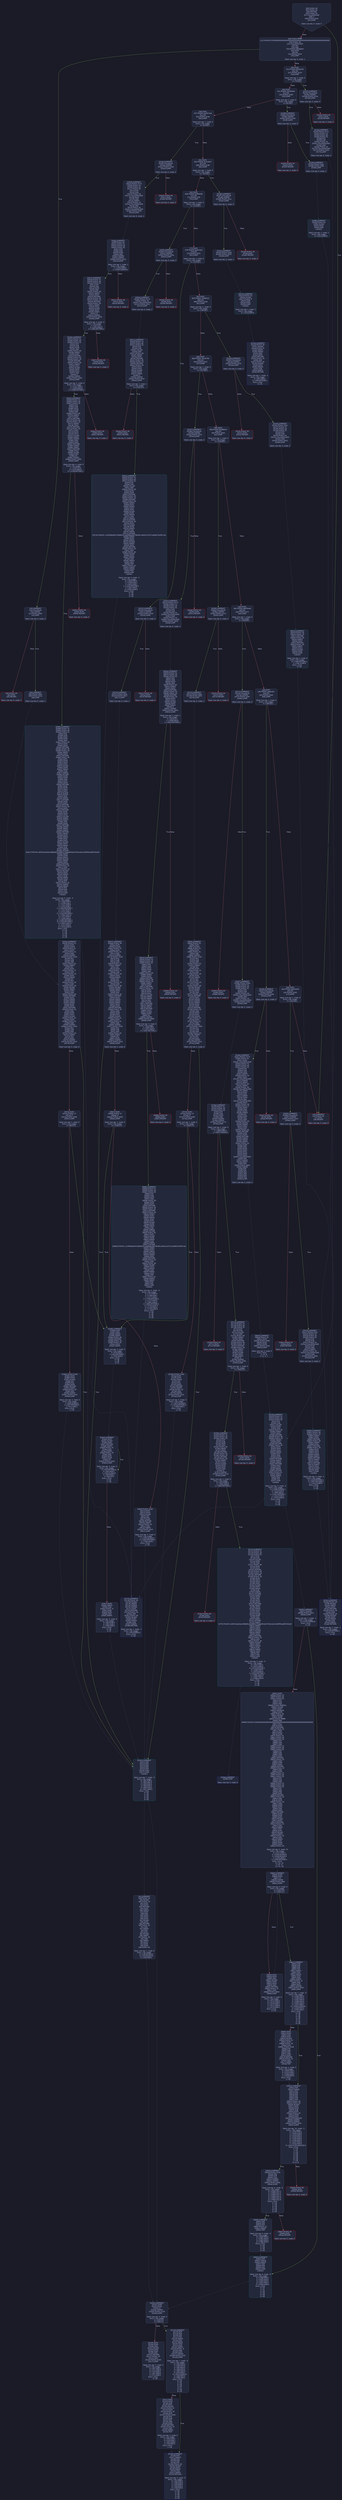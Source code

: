 digraph G {
    node [shape=box, style="filled, rounded", color="#565f89", fontcolor="#c0caf5", fontname="Helvetica", fillcolor="#24283b"];
    edge [color="#414868", fontcolor="#c0caf5", fontname="Helvetica"];
    bgcolor="#1a1b26";
    0 [ label = "[00] PUSH1 60
[02] PUSH1 40
[04] MSTORE
[05] PUSH1 04
[07] CALLDATASIZE
[08] LT
[09] PUSH2 00c4
[0c] JUMPI

Stack size req: 0, sizeΔ: 0
" shape = invhouse]
    1 [ label = "[0d] PUSH4 ffffffff
[12] PUSH29 0100000000000000000000000000000000000000000000000000000000
[30] PUSH1 00
[32] CALLDATALOAD
[33] DIV
[34] AND
[35] PUSH4 06fdde03
[3a] DUP2
[3b] EQ
[3c] PUSH2 00c9
[3f] JUMPI

Stack size req: 0, sizeΔ: 1
"]
    2 [ label = "[40] DUP1
[41] PUSH4 095ea7b3
[46] EQ
[47] PUSH2 0153
[4a] JUMPI

Stack size req: 1, sizeΔ: 0
Entry->Op usage:
	0->70:EQ:1
"]
    3 [ label = "[4b] DUP1
[4c] PUSH4 18160ddd
[51] EQ
[52] PUSH2 0189
[55] JUMPI

Stack size req: 1, sizeΔ: 0
Entry->Op usage:
	0->81:EQ:1
"]
    4 [ label = "[56] DUP1
[57] PUSH4 23b872dd
[5c] EQ
[5d] PUSH2 01ae
[60] JUMPI

Stack size req: 1, sizeΔ: 0
Entry->Op usage:
	0->92:EQ:1
"]
    5 [ label = "[61] DUP1
[62] PUSH4 313ce567
[67] EQ
[68] PUSH2 01d6
[6b] JUMPI

Stack size req: 1, sizeΔ: 0
Entry->Op usage:
	0->103:EQ:1
"]
    6 [ label = "[6c] DUP1
[6d] PUSH4 42966c68
[72] EQ
[73] PUSH2 01ff
[76] JUMPI

Stack size req: 1, sizeΔ: 0
Entry->Op usage:
	0->114:EQ:1
"]
    7 [ label = "[77] DUP1
[78] PUSH4 5a3b7e42
[7d] EQ
[7e] PUSH2 0215
[81] JUMPI

Stack size req: 1, sizeΔ: 0
Entry->Op usage:
	0->125:EQ:1
"]
    8 [ label = "[82] DUP1
[83] PUSH4 70a08231
[88] EQ
[89] PUSH2 0228
[8c] JUMPI

Stack size req: 1, sizeΔ: 0
Entry->Op usage:
	0->136:EQ:1
"]
    9 [ label = "[8d] DUP1
[8e] PUSH4 79cc6790
[93] EQ
[94] PUSH2 0247
[97] JUMPI

Stack size req: 1, sizeΔ: 0
Entry->Op usage:
	0->147:EQ:1
"]
    10 [ label = "[98] DUP1
[99] PUSH4 95d89b41
[9e] EQ
[9f] PUSH2 0269
[a2] JUMPI

Stack size req: 1, sizeΔ: 0
Entry->Op usage:
	0->158:EQ:1
"]
    11 [ label = "[a3] DUP1
[a4] PUSH4 a9059cbb
[a9] EQ
[aa] PUSH2 027c
[ad] JUMPI

Stack size req: 1, sizeΔ: 0
Entry->Op usage:
	0->169:EQ:1
"]
    12 [ label = "[ae] DUP1
[af] PUSH4 cae9ca51
[b4] EQ
[b5] PUSH2 02a0
[b8] JUMPI

Stack size req: 1, sizeΔ: 0
Entry->Op usage:
	0->180:EQ:1
"]
    13 [ label = "[b9] DUP1
[ba] PUSH4 dd62ed3e
[bf] EQ
[c0] PUSH2 0305
[c3] JUMPI

Stack size req: 1, sizeΔ: 0
Entry->Op usage:
	0->191:EQ:1
"]
    14 [ label = "[c4] JUMPDEST
[c5] PUSH1 00
[c7] DUP1
[c8] REVERT

Stack size req: 0, sizeΔ: 0
" color = "red"]
    15 [ label = "[c9] JUMPDEST
[ca] CALLVALUE
[cb] ISZERO
[cc] PUSH2 00d4
[cf] JUMPI

Stack size req: 0, sizeΔ: 0
"]
    16 [ label = "[d0] PUSH1 00
[d2] DUP1
[d3] REVERT

Stack size req: 0, sizeΔ: 0
" color = "red"]
    17 [ label = "[d4] JUMPDEST
[d5] PUSH2 00dc
[d8] PUSH2 032a
[db] JUMP

Stack size req: 0, sizeΔ: 1
"]
    18 [ label = "[dc] JUMPDEST
[dd] PUSH1 40
[df] MLOAD
[e0] PUSH1 20
[e2] DUP1
[e3] DUP3
[e4] MSTORE
[e5] DUP2
[e6] SWAP1
[e7] DUP2
[e8] ADD
[e9] DUP4
[ea] DUP2
[eb] DUP2
[ec] MLOAD
[ed] DUP2
[ee] MSTORE
[ef] PUSH1 20
[f1] ADD
[f2] SWAP2
[f3] POP
[f4] DUP1
[f5] MLOAD
[f6] SWAP1
[f7] PUSH1 20
[f9] ADD
[fa] SWAP1
[fb] DUP1
[fc] DUP4
[fd] DUP4
[fe] PUSH1 00

Stack size req: 1, sizeΔ: 9
Entry->Op usage:
	0->236:MLOAD:0
	0->245:MLOAD:0
	0->249:ADD:1
"]
    19 [ label = "[0100] JUMPDEST
[0101] DUP4
[0102] DUP2
[0103] LT
[0104] ISZERO
[0105] PUSH2 0118
[0108] JUMPI

Stack size req: 4, sizeΔ: 0
Entry->Op usage:
	0->259:LT:0
	3->259:LT:1
"]
    20 [ label = "[0109] DUP1
[010a] DUP3
[010b] ADD
[010c] MLOAD
[010d] DUP4
[010e] DUP3
[010f] ADD
[0110] MSTORE
[0111] PUSH1 20
[0113] ADD
[0114] PUSH2 0100
[0117] JUMP

Stack size req: 3, sizeΔ: 0
Entry->Op usage:
	0->267:ADD:1
	0->271:ADD:0
	0->275:ADD:1
	1->267:ADD:0
	2->271:ADD:1
Entry->Exit:
	0->😵
"]
    21 [ label = "[0118] JUMPDEST
[0119] POP
[011a] POP
[011b] POP
[011c] POP
[011d] SWAP1
[011e] POP
[011f] SWAP1
[0120] DUP2
[0121] ADD
[0122] SWAP1
[0123] PUSH1 1f
[0125] AND
[0126] DUP1
[0127] ISZERO
[0128] PUSH2 0145
[012b] JUMPI

Stack size req: 7, sizeΔ: -5
Entry->Op usage:
	0->281:POP:0
	1->282:POP:0
	2->283:POP:0
	3->284:POP:0
	4->289:ADD:0
	4->293:AND:1
	4->295:ISZERO:0
	5->286:POP:0
	6->289:ADD:1
Entry->Exit:
	0->😵
	1->😵
	2->😵
	3->😵
	4->0
	5->😵
	6->😵
"]
    22 [ label = "[012c] DUP1
[012d] DUP3
[012e] SUB
[012f] DUP1
[0130] MLOAD
[0131] PUSH1 01
[0133] DUP4
[0134] PUSH1 20
[0136] SUB
[0137] PUSH2 0100
[013a] EXP
[013b] SUB
[013c] NOT
[013d] AND
[013e] DUP2
[013f] MSTORE
[0140] PUSH1 20
[0142] ADD
[0143] SWAP2
[0144] POP

Stack size req: 2, sizeΔ: 0
Entry->Op usage:
	0->302:SUB:1
	0->310:SUB:1
	1->302:SUB:0
	1->324:POP:0
Entry->Exit:
	1->😵
"]
    23 [ label = "[0145] JUMPDEST
[0146] POP
[0147] SWAP3
[0148] POP
[0149] POP
[014a] POP
[014b] PUSH1 40
[014d] MLOAD
[014e] DUP1
[014f] SWAP2
[0150] SUB
[0151] SWAP1
[0152] RETURN

Stack size req: 5, sizeΔ: -5
Entry->Op usage:
	0->326:POP:0
	1->336:SUB:0
	2->329:POP:0
	3->330:POP:0
	4->328:POP:0
Entry->Exit:
	0->😵
	1->😵
	2->😵
	3->😵
	4->😵
" color = "darkblue"]
    24 [ label = "[0153] JUMPDEST
[0154] CALLVALUE
[0155] ISZERO
[0156] PUSH2 015e
[0159] JUMPI

Stack size req: 0, sizeΔ: 0
"]
    25 [ label = "[015a] PUSH1 00
[015c] DUP1
[015d] REVERT

Stack size req: 0, sizeΔ: 0
" color = "red"]
    26 [ label = "[015e] JUMPDEST
[015f] PUSH2 0175
[0162] PUSH1 01
[0164] PUSH1 a0
[0166] PUSH1 02
[0168] EXP
[0169] SUB
[016a] PUSH1 04
[016c] CALLDATALOAD
[016d] AND
[016e] PUSH1 24
[0170] CALLDATALOAD
[0171] PUSH2 03c8
[0174] JUMP

Stack size req: 0, sizeΔ: 3
"]
    27 [ label = "[0175] JUMPDEST
[0176] PUSH1 40
[0178] MLOAD
[0179] SWAP1
[017a] ISZERO
[017b] ISZERO
[017c] DUP2
[017d] MSTORE
[017e] PUSH1 20
[0180] ADD
[0181] PUSH1 40
[0183] MLOAD
[0184] DUP1
[0185] SWAP2
[0186] SUB
[0187] SWAP1
[0188] RETURN

Stack size req: 1, sizeΔ: -1
Entry->Op usage:
	0->378:ISZERO:0
Entry->Exit:
	0->😵
" color = "darkblue"]
    28 [ label = "[0189] JUMPDEST
[018a] CALLVALUE
[018b] ISZERO
[018c] PUSH2 0194
[018f] JUMPI

Stack size req: 0, sizeΔ: 0
"]
    29 [ label = "[0190] PUSH1 00
[0192] DUP1
[0193] REVERT

Stack size req: 0, sizeΔ: 0
" color = "red"]
    30 [ label = "[0194] JUMPDEST
[0195] PUSH2 019c
[0198] PUSH2 03f8
[019b] JUMP

Stack size req: 0, sizeΔ: 1
"]
    31 [ label = "[019c] JUMPDEST
[019d] PUSH1 40
[019f] MLOAD
[01a0] SWAP1
[01a1] DUP2
[01a2] MSTORE
[01a3] PUSH1 20
[01a5] ADD
[01a6] PUSH1 40
[01a8] MLOAD
[01a9] DUP1
[01aa] SWAP2
[01ab] SUB
[01ac] SWAP1
[01ad] RETURN

Stack size req: 1, sizeΔ: -1
Entry->Op usage:
	0->418:MSTORE:1
Entry->Exit:
	0->😵
" color = "darkblue"]
    32 [ label = "[01ae] JUMPDEST
[01af] CALLVALUE
[01b0] ISZERO
[01b1] PUSH2 01b9
[01b4] JUMPI

Stack size req: 0, sizeΔ: 0
"]
    33 [ label = "[01b5] PUSH1 00
[01b7] DUP1
[01b8] REVERT

Stack size req: 0, sizeΔ: 0
" color = "red"]
    34 [ label = "[01b9] JUMPDEST
[01ba] PUSH2 0175
[01bd] PUSH1 01
[01bf] PUSH1 a0
[01c1] PUSH1 02
[01c3] EXP
[01c4] SUB
[01c5] PUSH1 04
[01c7] CALLDATALOAD
[01c8] DUP2
[01c9] AND
[01ca] SWAP1
[01cb] PUSH1 24
[01cd] CALLDATALOAD
[01ce] AND
[01cf] PUSH1 44
[01d1] CALLDATALOAD
[01d2] PUSH2 03fe
[01d5] JUMP

Stack size req: 0, sizeΔ: 4
"]
    35 [ label = "[01d6] JUMPDEST
[01d7] CALLVALUE
[01d8] ISZERO
[01d9] PUSH2 01e1
[01dc] JUMPI

Stack size req: 0, sizeΔ: 0
"]
    36 [ label = "[01dd] PUSH1 00
[01df] DUP1
[01e0] REVERT

Stack size req: 0, sizeΔ: 0
" color = "red"]
    37 [ label = "[01e1] JUMPDEST
[01e2] PUSH2 01e9
[01e5] PUSH2 0523
[01e8] JUMP

Stack size req: 0, sizeΔ: 1
"]
    38 [ label = "[01e9] JUMPDEST
[01ea] PUSH1 40
[01ec] MLOAD
[01ed] PUSH1 ff
[01ef] SWAP1
[01f0] SWAP2
[01f1] AND
[01f2] DUP2
[01f3] MSTORE
[01f4] PUSH1 20
[01f6] ADD
[01f7] PUSH1 40
[01f9] MLOAD
[01fa] DUP1
[01fb] SWAP2
[01fc] SUB
[01fd] SWAP1
[01fe] RETURN

Stack size req: 1, sizeΔ: -1
Entry->Op usage:
	0->497:AND:0
	0->499:MSTORE:1
Entry->Exit:
	0->😵
" color = "darkblue"]
    39 [ label = "[01ff] JUMPDEST
[0200] CALLVALUE
[0201] ISZERO
[0202] PUSH2 020a
[0205] JUMPI

Stack size req: 0, sizeΔ: 0
"]
    40 [ label = "[0206] PUSH1 00
[0208] DUP1
[0209] REVERT

Stack size req: 0, sizeΔ: 0
" color = "red"]
    41 [ label = "[020a] JUMPDEST
[020b] PUSH2 0175
[020e] PUSH1 04
[0210] CALLDATALOAD
[0211] PUSH2 052c
[0214] JUMP

Stack size req: 0, sizeΔ: 2
"]
    42 [ label = "[0215] JUMPDEST
[0216] CALLVALUE
[0217] ISZERO
[0218] PUSH2 0220
[021b] JUMPI

Stack size req: 0, sizeΔ: 0
"]
    43 [ label = "[021c] PUSH1 00
[021e] DUP1
[021f] REVERT

Stack size req: 0, sizeΔ: 0
" color = "red"]
    44 [ label = "[0220] JUMPDEST
[0221] PUSH2 00dc
[0224] PUSH2 05b7
[0227] JUMP

Stack size req: 0, sizeΔ: 1
"]
    45 [ label = "[0228] JUMPDEST
[0229] CALLVALUE
[022a] ISZERO
[022b] PUSH2 0233
[022e] JUMPI

Stack size req: 0, sizeΔ: 0
"]
    46 [ label = "[022f] PUSH1 00
[0231] DUP1
[0232] REVERT

Stack size req: 0, sizeΔ: 0
" color = "red"]
    47 [ label = "[0233] JUMPDEST
[0234] PUSH2 019c
[0237] PUSH1 01
[0239] PUSH1 a0
[023b] PUSH1 02
[023d] EXP
[023e] SUB
[023f] PUSH1 04
[0241] CALLDATALOAD
[0242] AND
[0243] PUSH2 0622
[0246] JUMP

Stack size req: 0, sizeΔ: 2
"]
    48 [ label = "[0247] JUMPDEST
[0248] CALLVALUE
[0249] ISZERO
[024a] PUSH2 0252
[024d] JUMPI

Stack size req: 0, sizeΔ: 0
"]
    49 [ label = "[024e] PUSH1 00
[0250] DUP1
[0251] REVERT

Stack size req: 0, sizeΔ: 0
" color = "red"]
    50 [ label = "[0252] JUMPDEST
[0253] PUSH2 0175
[0256] PUSH1 01
[0258] PUSH1 a0
[025a] PUSH1 02
[025c] EXP
[025d] SUB
[025e] PUSH1 04
[0260] CALLDATALOAD
[0261] AND
[0262] PUSH1 24
[0264] CALLDATALOAD
[0265] PUSH2 0634
[0268] JUMP

Stack size req: 0, sizeΔ: 3
"]
    51 [ label = "[0269] JUMPDEST
[026a] CALLVALUE
[026b] ISZERO
[026c] PUSH2 0274
[026f] JUMPI

Stack size req: 0, sizeΔ: 0
"]
    52 [ label = "[0270] PUSH1 00
[0272] DUP1
[0273] REVERT

Stack size req: 0, sizeΔ: 0
" color = "red"]
    53 [ label = "[0274] JUMPDEST
[0275] PUSH2 00dc
[0278] PUSH2 06f3
[027b] JUMP

Stack size req: 0, sizeΔ: 1
"]
    54 [ label = "[027c] JUMPDEST
[027d] CALLVALUE
[027e] ISZERO
[027f] PUSH2 0287
[0282] JUMPI

Stack size req: 0, sizeΔ: 0
"]
    55 [ label = "[0283] PUSH1 00
[0285] DUP1
[0286] REVERT

Stack size req: 0, sizeΔ: 0
" color = "red"]
    56 [ label = "[0287] JUMPDEST
[0288] PUSH2 029e
[028b] PUSH1 01
[028d] PUSH1 a0
[028f] PUSH1 02
[0291] EXP
[0292] SUB
[0293] PUSH1 04
[0295] CALLDATALOAD
[0296] AND
[0297] PUSH1 24
[0299] CALLDATALOAD
[029a] PUSH2 075e
[029d] JUMP

Stack size req: 0, sizeΔ: 3
"]
    57 [ label = "[029e] JUMPDEST
[029f] STOP

Stack size req: 0, sizeΔ: 0
" color = "darkblue"]
    58 [ label = "[02a0] JUMPDEST
[02a1] CALLVALUE
[02a2] ISZERO
[02a3] PUSH2 02ab
[02a6] JUMPI

Stack size req: 0, sizeΔ: 0
"]
    59 [ label = "[02a7] PUSH1 00
[02a9] DUP1
[02aa] REVERT

Stack size req: 0, sizeΔ: 0
" color = "red"]
    60 [ label = "[02ab] JUMPDEST
[02ac] PUSH2 0175
[02af] PUSH1 04
[02b1] DUP1
[02b2] CALLDATALOAD
[02b3] PUSH1 01
[02b5] PUSH1 a0
[02b7] PUSH1 02
[02b9] EXP
[02ba] SUB
[02bb] AND
[02bc] SWAP1
[02bd] PUSH1 24
[02bf] DUP1
[02c0] CALLDATALOAD
[02c1] SWAP2
[02c2] SWAP1
[02c3] PUSH1 64
[02c5] SWAP1
[02c6] PUSH1 44
[02c8] CALLDATALOAD
[02c9] SWAP1
[02ca] DUP2
[02cb] ADD
[02cc] SWAP1
[02cd] DUP4
[02ce] ADD
[02cf] CALLDATALOAD
[02d0] DUP1
[02d1] PUSH1 20
[02d3] PUSH1 1f
[02d5] DUP3
[02d6] ADD
[02d7] DUP2
[02d8] SWAP1
[02d9] DIV
[02da] DUP2
[02db] MUL
[02dc] ADD
[02dd] PUSH1 40
[02df] MLOAD
[02e0] SWAP1
[02e1] DUP2
[02e2] ADD
[02e3] PUSH1 40
[02e5] MSTORE
[02e6] DUP2
[02e7] DUP2
[02e8] MSTORE
[02e9] SWAP3
[02ea] SWAP2
[02eb] SWAP1
[02ec] PUSH1 20
[02ee] DUP5
[02ef] ADD
[02f0] DUP4
[02f1] DUP4
[02f2] DUP1
[02f3] DUP3
[02f4] DUP5
[02f5] CALLDATACOPY
[02f6] POP
[02f7] SWAP5
[02f8] SWAP7
[02f9] POP
[02fa] PUSH2 0829
[02fd] SWAP6
[02fe] POP
[02ff] POP
[0300] POP
[0301] POP
[0302] POP
[0303] POP
[0304] JUMP

Stack size req: 0, sizeΔ: 4
"]
    61 [ label = "[0305] JUMPDEST
[0306] CALLVALUE
[0307] ISZERO
[0308] PUSH2 0310
[030b] JUMPI

Stack size req: 0, sizeΔ: 0
"]
    62 [ label = "[030c] PUSH1 00
[030e] DUP1
[030f] REVERT

Stack size req: 0, sizeΔ: 0
" color = "red"]
    63 [ label = "[0310] JUMPDEST
[0311] PUSH2 019c
[0314] PUSH1 01
[0316] PUSH1 a0
[0318] PUSH1 02
[031a] EXP
[031b] SUB
[031c] PUSH1 04
[031e] CALLDATALOAD
[031f] DUP2
[0320] AND
[0321] SWAP1
[0322] PUSH1 24
[0324] CALLDATALOAD
[0325] AND
[0326] PUSH2 095b
[0329] JUMP

Stack size req: 0, sizeΔ: 3
"]
    64 [ label = "[032a] JUMPDEST
[032b] PUSH1 01
[032d] DUP1
[032e] SLOAD
[032f] PUSH1 01
[0331] DUP2
[0332] PUSH1 01
[0334] AND
[0335] ISZERO
[0336] PUSH2 0100
[0339] MUL
[033a] SUB
[033b] AND
[033c] PUSH1 02
[033e] SWAP1
[033f] DIV
[0340] DUP1
[0341] PUSH1 1f
[0343] ADD
[0344] PUSH1 20
[0346] DUP1
[0347] SWAP2
[0348] DIV
[0349] MUL
[034a] PUSH1 20
[034c] ADD
[034d] PUSH1 40
[034f] MLOAD
[0350] SWAP1
[0351] DUP2
[0352] ADD
[0353] PUSH1 40
[0355] MSTORE
[0356] DUP1
[0357] SWAP3
[0358] SWAP2
[0359] SWAP1
[035a] DUP2
[035b] DUP2
[035c] MSTORE
[035d] PUSH1 20
[035f] ADD
[0360] DUP3
[0361] DUP1
[0362] SLOAD
[0363] PUSH1 01
[0365] DUP2
[0366] PUSH1 01
[0368] AND
[0369] ISZERO
[036a] PUSH2 0100
[036d] MUL
[036e] SUB
[036f] AND
[0370] PUSH1 02
[0372] SWAP1
[0373] DIV
[0374] DUP1
[0375] ISZERO
[0376] PUSH2 03c0
[0379] JUMPI

Stack size req: 0, sizeΔ: 6
"]
    65 [ label = "[037a] DUP1
[037b] PUSH1 1f
[037d] LT
[037e] PUSH2 0395
[0381] JUMPI

Stack size req: 1, sizeΔ: 0
Entry->Op usage:
	0->893:LT:1
"]
    66 [ label = "[0382] PUSH2 0100
[0385] DUP1
[0386] DUP4
[0387] SLOAD
[0388] DIV
[0389] MUL
[038a] DUP4
[038b] MSTORE
[038c] SWAP2
[038d] PUSH1 20
[038f] ADD
[0390] SWAP2
[0391] PUSH2 03c0
[0394] JUMP

Stack size req: 3, sizeΔ: 0
Entry->Op usage:
	1->903:SLOAD:0
	2->907:MSTORE:0
	2->911:ADD:1
Entry->Exit:
	2->😵
"]
    67 [ label = "[0395] JUMPDEST
[0396] DUP3
[0397] ADD
[0398] SWAP2
[0399] SWAP1
[039a] PUSH1 00
[039c] MSTORE
[039d] PUSH1 20
[039f] PUSH1 00
[03a1] SHA3
[03a2] SWAP1

Stack size req: 3, sizeΔ: 0
Entry->Op usage:
	0->919:ADD:1
	1->924:MSTORE:1
	2->919:ADD:0
Entry->Exit:
	0->😵
	1->😵
	2->0
"]
    68 [ label = "[03a3] JUMPDEST
[03a4] DUP2
[03a5] SLOAD
[03a6] DUP2
[03a7] MSTORE
[03a8] SWAP1
[03a9] PUSH1 01
[03ab] ADD
[03ac] SWAP1
[03ad] PUSH1 20
[03af] ADD
[03b0] DUP1
[03b1] DUP4
[03b2] GT
[03b3] PUSH2 03a3
[03b6] JUMPI

Stack size req: 3, sizeΔ: 0
Entry->Op usage:
	0->935:MSTORE:0
	0->943:ADD:1
	1->933:SLOAD:0
	1->939:ADD:1
	2->946:GT:0
Entry->Exit:
	0->😵
	1->😵
"]
    69 [ label = "[03b7] DUP3
[03b8] SWAP1
[03b9] SUB
[03ba] PUSH1 1f
[03bc] AND
[03bd] DUP3
[03be] ADD
[03bf] SWAP2

Stack size req: 3, sizeΔ: 0
Entry->Op usage:
	0->953:SUB:0
	2->953:SUB:1
	2->958:ADD:0
Entry->Exit:
	0->😵
	2->0
"]
    70 [ label = "[03c0] JUMPDEST
[03c1] POP
[03c2] POP
[03c3] POP
[03c4] POP
[03c5] POP
[03c6] DUP2
[03c7] JUMP
Indirect!

Stack size req: 7, sizeΔ: -5
Entry->Op usage:
	0->961:POP:0
	1->962:POP:0
	2->963:POP:0
	3->964:POP:0
	4->965:POP:0
	6->967:JUMP:0
Entry->Exit:
	0->😵
	1->😵
	2->😵
	3->😵
	4->😵
" color = "teal"]
    71 [ label = "[03c8] JUMPDEST
[03c9] PUSH1 01
[03cb] PUSH1 a0
[03cd] PUSH1 02
[03cf] EXP
[03d0] SUB
[03d1] CALLER
[03d2] DUP2
[03d3] AND
[03d4] PUSH1 00
[03d6] SWAP1
[03d7] DUP2
[03d8] MSTORE
[03d9] PUSH1 06
[03db] PUSH1 20
[03dd] SWAP1
[03de] DUP2
[03df] MSTORE
[03e0] PUSH1 40
[03e2] DUP1
[03e3] DUP4
[03e4] SHA3
[03e5] SWAP4
[03e6] DUP7
[03e7] AND
[03e8] DUP4
[03e9] MSTORE
[03ea] SWAP3
[03eb] SWAP1
[03ec] MSTORE
[03ed] SHA3
[03ee] DUP2
[03ef] SWAP1
[03f0] SSTORE
[03f1] PUSH1 01
[03f3] SWAP3
[03f4] SWAP2
[03f5] POP
[03f6] POP
[03f7] JUMP
Indirect!

Stack size req: 3, sizeΔ: -2
Entry->Op usage:
	0->1008:SSTORE:1
	0->1014:POP:0
	1->999:AND:0
	1->1001:MSTORE:1
	1->1013:POP:0
	2->1015:JUMP:0
Entry->Exit:
	0->😵
	1->😵
	2->😵
" color = "teal"]
    72 [ label = "[03f8] JUMPDEST
[03f9] PUSH1 04
[03fb] SLOAD
[03fc] DUP2
[03fd] JUMP
Indirect!

Stack size req: 1, sizeΔ: 1
Entry->Op usage:
	0->1021:JUMP:0
" color = "teal"]
    73 [ label = "[03fe] JUMPDEST
[03ff] PUSH1 00
[0401] PUSH1 01
[0403] PUSH1 a0
[0405] PUSH1 02
[0407] EXP
[0408] SUB
[0409] DUP4
[040a] AND
[040b] ISZERO
[040c] ISZERO
[040d] PUSH2 0415
[0410] JUMPI

Stack size req: 2, sizeΔ: 1
Entry->Op usage:
	1->1034:AND:0
	1->1035:ISZERO:0
"]
    74 [ label = "[0411] PUSH1 00
[0413] DUP1
[0414] REVERT

Stack size req: 0, sizeΔ: 0
" color = "red"]
    75 [ label = "[0415] JUMPDEST
[0416] PUSH1 01
[0418] PUSH1 a0
[041a] PUSH1 02
[041c] EXP
[041d] SUB
[041e] DUP5
[041f] AND
[0420] PUSH1 00
[0422] SWAP1
[0423] DUP2
[0424] MSTORE
[0425] PUSH1 05
[0427] PUSH1 20
[0429] MSTORE
[042a] PUSH1 40
[042c] SWAP1
[042d] SHA3
[042e] SLOAD
[042f] DUP3
[0430] SWAP1
[0431] LT
[0432] ISZERO
[0433] PUSH2 043b
[0436] JUMPI

Stack size req: 4, sizeΔ: 0
Entry->Op usage:
	1->1073:LT:1
	3->1055:AND:0
	3->1060:MSTORE:1
"]
    76 [ label = "[0437] PUSH1 00
[0439] DUP1
[043a] REVERT

Stack size req: 0, sizeΔ: 0
" color = "red"]
    77 [ label = "[043b] JUMPDEST
[043c] PUSH1 01
[043e] PUSH1 a0
[0440] PUSH1 02
[0442] EXP
[0443] SUB
[0444] DUP4
[0445] AND
[0446] PUSH1 00
[0448] SWAP1
[0449] DUP2
[044a] MSTORE
[044b] PUSH1 05
[044d] PUSH1 20
[044f] MSTORE
[0450] PUSH1 40
[0452] SWAP1
[0453] SHA3
[0454] SLOAD
[0455] DUP3
[0456] DUP2
[0457] ADD
[0458] LT
[0459] ISZERO
[045a] PUSH2 0462
[045d] JUMPI

Stack size req: 3, sizeΔ: 0
Entry->Op usage:
	1->1111:ADD:1
	2->1093:AND:0
	2->1098:MSTORE:1
"]
    78 [ label = "[045e] PUSH1 00
[0460] DUP1
[0461] REVERT

Stack size req: 0, sizeΔ: 0
" color = "red"]
    79 [ label = "[0462] JUMPDEST
[0463] PUSH1 01
[0465] PUSH1 a0
[0467] PUSH1 02
[0469] EXP
[046a] SUB
[046b] DUP1
[046c] DUP6
[046d] AND
[046e] PUSH1 00
[0470] SWAP1
[0471] DUP2
[0472] MSTORE
[0473] PUSH1 06
[0475] PUSH1 20
[0477] SWAP1
[0478] DUP2
[0479] MSTORE
[047a] PUSH1 40
[047c] DUP1
[047d] DUP4
[047e] SHA3
[047f] CALLER
[0480] SWAP1
[0481] SWAP5
[0482] AND
[0483] DUP4
[0484] MSTORE
[0485] SWAP3
[0486] SWAP1
[0487] MSTORE
[0488] SHA3
[0489] SLOAD
[048a] DUP3
[048b] GT
[048c] ISZERO
[048d] PUSH2 0495
[0490] JUMPI

Stack size req: 4, sizeΔ: 0
Entry->Op usage:
	1->1163:GT:0
	3->1133:AND:0
	3->1138:MSTORE:1
"]
    80 [ label = "[0491] PUSH1 00
[0493] DUP1
[0494] REVERT

Stack size req: 0, sizeΔ: 0
" color = "red"]
    81 [ label = "[0495] JUMPDEST
[0496] PUSH1 01
[0498] PUSH1 a0
[049a] PUSH1 02
[049c] EXP
[049d] SUB
[049e] DUP1
[049f] DUP6
[04a0] AND
[04a1] PUSH1 00
[04a3] DUP2
[04a4] DUP2
[04a5] MSTORE
[04a6] PUSH1 05
[04a8] PUSH1 20
[04aa] SWAP1
[04ab] DUP2
[04ac] MSTORE
[04ad] PUSH1 40
[04af] DUP1
[04b0] DUP4
[04b1] SHA3
[04b2] DUP1
[04b3] SLOAD
[04b4] DUP9
[04b5] SWAP1
[04b6] SUB
[04b7] SWAP1
[04b8] SSTORE
[04b9] DUP8
[04ba] DUP6
[04bb] AND
[04bc] DUP1
[04bd] DUP5
[04be] MSTORE
[04bf] DUP2
[04c0] DUP5
[04c1] SHA3
[04c2] DUP1
[04c3] SLOAD
[04c4] DUP10
[04c5] ADD
[04c6] SWAP1
[04c7] SSTORE
[04c8] DUP5
[04c9] DUP5
[04ca] MSTORE
[04cb] PUSH1 06
[04cd] DUP4
[04ce] MSTORE
[04cf] DUP2
[04d0] DUP5
[04d1] SHA3
[04d2] CALLER
[04d3] SWAP1
[04d4] SWAP7
[04d5] AND
[04d6] DUP5
[04d7] MSTORE
[04d8] SWAP5
[04d9] SWAP1
[04da] SWAP2
[04db] MSTORE
[04dc] SWAP1
[04dd] DUP2
[04de] SWAP1
[04df] SHA3
[04e0] DUP1
[04e1] SLOAD
[04e2] DUP7
[04e3] SWAP1
[04e4] SUB
[04e5] SWAP1
[04e6] SSTORE
[04e7] PUSH32 ddf252ad1be2c89b69c2b068fc378daa952ba7f163c4a11628f55a4df523b3ef
[0508] SWAP1
[0509] DUP6
[050a] SWAP1
[050b] MLOAD
[050c] SWAP1
[050d] DUP2
[050e] MSTORE
[050f] PUSH1 20
[0511] ADD
[0512] PUSH1 40
[0514] MLOAD
[0515] DUP1
[0516] SWAP2
[0517] SUB
[0518] SWAP1
[0519] LOG3
[051a] POP
[051b] PUSH1 01
[051d] SWAP4
[051e] SWAP3
[051f] POP
[0520] POP
[0521] POP
[0522] JUMP
Indirect!

Stack size req: 5, sizeΔ: -4
Entry->Op usage:
	0->1306:POP:0
	1->1206:SUB:1
	1->1221:ADD:0
	1->1252:SUB:1
	1->1294:MSTORE:1
	1->1312:POP:0
	2->1211:AND:1
	2->1214:MSTORE:1
	2->1305:LOG3:4
	2->1313:POP:0
	3->1184:AND:0
	3->1189:MSTORE:1
	3->1226:MSTORE:1
	3->1305:LOG3:3
	3->1311:POP:0
	4->1314:JUMP:0
Entry->Exit:
	0->😵
	1->😵
	2->😵
	3->😵
	4->😵
" color = "teal"]
    82 [ label = "[0523] JUMPDEST
[0524] PUSH1 03
[0526] SLOAD
[0527] PUSH1 ff
[0529] AND
[052a] DUP2
[052b] JUMP
Indirect!

Stack size req: 1, sizeΔ: 1
Entry->Op usage:
	0->1323:JUMP:0
" color = "teal"]
    83 [ label = "[052c] JUMPDEST
[052d] PUSH1 01
[052f] PUSH1 a0
[0531] PUSH1 02
[0533] EXP
[0534] SUB
[0535] CALLER
[0536] AND
[0537] PUSH1 00
[0539] SWAP1
[053a] DUP2
[053b] MSTORE
[053c] PUSH1 05
[053e] PUSH1 20
[0540] MSTORE
[0541] PUSH1 40
[0543] DUP2
[0544] SHA3
[0545] SLOAD
[0546] DUP3
[0547] SWAP1
[0548] LT
[0549] ISZERO
[054a] PUSH2 0552
[054d] JUMPI

Stack size req: 1, sizeΔ: 1
Entry->Op usage:
	0->1352:LT:1
"]
    84 [ label = "[054e] PUSH1 00
[0550] DUP1
[0551] REVERT

Stack size req: 0, sizeΔ: 0
" color = "red"]
    85 [ label = "[0552] JUMPDEST
[0553] PUSH1 01
[0555] PUSH1 a0
[0557] PUSH1 02
[0559] EXP
[055a] SUB
[055b] CALLER
[055c] AND
[055d] PUSH1 00
[055f] DUP2
[0560] DUP2
[0561] MSTORE
[0562] PUSH1 05
[0564] PUSH1 20
[0566] MSTORE
[0567] PUSH1 40
[0569] SWAP1
[056a] DUP2
[056b] SWAP1
[056c] SHA3
[056d] DUP1
[056e] SLOAD
[056f] DUP6
[0570] SWAP1
[0571] SUB
[0572] SWAP1
[0573] SSTORE
[0574] PUSH1 04
[0576] DUP1
[0577] SLOAD
[0578] DUP6
[0579] SWAP1
[057a] SUB
[057b] SWAP1
[057c] SSTORE
[057d] PUSH32 cc16f5dbb4873280815c1ee09dbd06736cffcc184412cf7a71a0fdb75d397ca5
[059e] SWAP1
[059f] DUP5
[05a0] SWAP1
[05a1] MLOAD
[05a2] SWAP1
[05a3] DUP2
[05a4] MSTORE
[05a5] PUSH1 20
[05a7] ADD
[05a8] PUSH1 40
[05aa] MLOAD
[05ab] DUP1
[05ac] SWAP2
[05ad] SUB
[05ae] SWAP1
[05af] LOG2
[05b0] POP
[05b1] PUSH1 01
[05b3] SWAP2
[05b4] SWAP1
[05b5] POP
[05b6] JUMP
Indirect!

Stack size req: 3, sizeΔ: -2
Entry->Op usage:
	0->1456:POP:0
	1->1393:SUB:1
	1->1402:SUB:1
	1->1444:MSTORE:1
	1->1461:POP:0
	2->1462:JUMP:0
Entry->Exit:
	0->😵
	1->😵
	2->😵
" color = "teal"]
    86 [ label = "[05b7] JUMPDEST
[05b8] PUSH1 00
[05ba] DUP1
[05bb] SLOAD
[05bc] PUSH1 01
[05be] DUP2
[05bf] PUSH1 01
[05c1] AND
[05c2] ISZERO
[05c3] PUSH2 0100
[05c6] MUL
[05c7] SUB
[05c8] AND
[05c9] PUSH1 02
[05cb] SWAP1
[05cc] DIV
[05cd] DUP1
[05ce] PUSH1 1f
[05d0] ADD
[05d1] PUSH1 20
[05d3] DUP1
[05d4] SWAP2
[05d5] DIV
[05d6] MUL
[05d7] PUSH1 20
[05d9] ADD
[05da] PUSH1 40
[05dc] MLOAD
[05dd] SWAP1
[05de] DUP2
[05df] ADD
[05e0] PUSH1 40
[05e2] MSTORE
[05e3] DUP1
[05e4] SWAP3
[05e5] SWAP2
[05e6] SWAP1
[05e7] DUP2
[05e8] DUP2
[05e9] MSTORE
[05ea] PUSH1 20
[05ec] ADD
[05ed] DUP3
[05ee] DUP1
[05ef] SLOAD
[05f0] PUSH1 01
[05f2] DUP2
[05f3] PUSH1 01
[05f5] AND
[05f6] ISZERO
[05f7] PUSH2 0100
[05fa] MUL
[05fb] SUB
[05fc] AND
[05fd] PUSH1 02
[05ff] SWAP1
[0600] DIV
[0601] DUP1
[0602] ISZERO
[0603] PUSH2 03c0
[0606] JUMPI

Stack size req: 0, sizeΔ: 6
"]
    87 [ label = "[0607] DUP1
[0608] PUSH1 1f
[060a] LT
[060b] PUSH2 0395
[060e] JUMPI

Stack size req: 1, sizeΔ: 0
Entry->Op usage:
	0->1546:LT:1
"]
    88 [ label = "[060f] PUSH2 0100
[0612] DUP1
[0613] DUP4
[0614] SLOAD
[0615] DIV
[0616] MUL
[0617] DUP4
[0618] MSTORE
[0619] SWAP2
[061a] PUSH1 20
[061c] ADD
[061d] SWAP2
[061e] PUSH2 03c0
[0621] JUMP

Stack size req: 3, sizeΔ: 0
Entry->Op usage:
	1->1556:SLOAD:0
	2->1560:MSTORE:0
	2->1564:ADD:1
Entry->Exit:
	2->😵
"]
    89 [ label = "[0622] JUMPDEST
[0623] PUSH1 05
[0625] PUSH1 20
[0627] MSTORE
[0628] PUSH1 00
[062a] SWAP1
[062b] DUP2
[062c] MSTORE
[062d] PUSH1 40
[062f] SWAP1
[0630] SHA3
[0631] SLOAD
[0632] DUP2
[0633] JUMP
Indirect!

Stack size req: 2, sizeΔ: 0
Entry->Op usage:
	0->1580:MSTORE:1
	1->1587:JUMP:0
Entry->Exit:
	0->😵
" color = "teal"]
    90 [ label = "[0634] JUMPDEST
[0635] PUSH1 01
[0637] PUSH1 a0
[0639] PUSH1 02
[063b] EXP
[063c] SUB
[063d] DUP3
[063e] AND
[063f] PUSH1 00
[0641] SWAP1
[0642] DUP2
[0643] MSTORE
[0644] PUSH1 05
[0646] PUSH1 20
[0648] MSTORE
[0649] PUSH1 40
[064b] DUP2
[064c] SHA3
[064d] SLOAD
[064e] DUP3
[064f] SWAP1
[0650] LT
[0651] ISZERO
[0652] PUSH2 065a
[0655] JUMPI

Stack size req: 2, sizeΔ: 1
Entry->Op usage:
	0->1616:LT:1
	1->1598:AND:0
	1->1603:MSTORE:1
"]
    91 [ label = "[0656] PUSH1 00
[0658] DUP1
[0659] REVERT

Stack size req: 0, sizeΔ: 0
" color = "red"]
    92 [ label = "[065a] JUMPDEST
[065b] PUSH1 01
[065d] PUSH1 a0
[065f] PUSH1 02
[0661] EXP
[0662] SUB
[0663] DUP1
[0664] DUP5
[0665] AND
[0666] PUSH1 00
[0668] SWAP1
[0669] DUP2
[066a] MSTORE
[066b] PUSH1 06
[066d] PUSH1 20
[066f] SWAP1
[0670] DUP2
[0671] MSTORE
[0672] PUSH1 40
[0674] DUP1
[0675] DUP4
[0676] SHA3
[0677] CALLER
[0678] SWAP1
[0679] SWAP5
[067a] AND
[067b] DUP4
[067c] MSTORE
[067d] SWAP3
[067e] SWAP1
[067f] MSTORE
[0680] SHA3
[0681] SLOAD
[0682] DUP3
[0683] GT
[0684] ISZERO
[0685] PUSH2 068d
[0688] JUMPI

Stack size req: 3, sizeΔ: 0
Entry->Op usage:
	1->1667:GT:0
	2->1637:AND:0
	2->1642:MSTORE:1
"]
    93 [ label = "[0689] PUSH1 00
[068b] DUP1
[068c] REVERT

Stack size req: 0, sizeΔ: 0
" color = "red"]
    94 [ label = "[068d] JUMPDEST
[068e] PUSH1 01
[0690] PUSH1 a0
[0692] PUSH1 02
[0694] EXP
[0695] SUB
[0696] DUP4
[0697] AND
[0698] PUSH1 00
[069a] DUP2
[069b] DUP2
[069c] MSTORE
[069d] PUSH1 05
[069f] PUSH1 20
[06a1] MSTORE
[06a2] PUSH1 40
[06a4] SWAP1
[06a5] DUP2
[06a6] SWAP1
[06a7] SHA3
[06a8] DUP1
[06a9] SLOAD
[06aa] DUP6
[06ab] SWAP1
[06ac] SUB
[06ad] SWAP1
[06ae] SSTORE
[06af] PUSH1 04
[06b1] DUP1
[06b2] SLOAD
[06b3] DUP6
[06b4] SWAP1
[06b5] SUB
[06b6] SWAP1
[06b7] SSTORE
[06b8] PUSH32 cc16f5dbb4873280815c1ee09dbd06736cffcc184412cf7a71a0fdb75d397ca5
[06d9] SWAP1
[06da] DUP5
[06db] SWAP1
[06dc] MLOAD
[06dd] SWAP1
[06de] DUP2
[06df] MSTORE
[06e0] PUSH1 20
[06e2] ADD
[06e3] PUSH1 40
[06e5] MLOAD
[06e6] DUP1
[06e7] SWAP2
[06e8] SUB
[06e9] SWAP1
[06ea] LOG2
[06eb] POP
[06ec] PUSH1 01
[06ee] SWAP3
[06ef] SWAP2
[06f0] POP
[06f1] POP
[06f2] JUMP
Indirect!

Stack size req: 4, sizeΔ: -3
Entry->Op usage:
	0->1771:POP:0
	1->1708:SUB:1
	1->1717:SUB:1
	1->1759:MSTORE:1
	1->1777:POP:0
	2->1687:AND:0
	2->1692:MSTORE:1
	2->1770:LOG2:3
	2->1776:POP:0
	3->1778:JUMP:0
Entry->Exit:
	0->😵
	1->😵
	2->😵
	3->😵
" color = "teal"]
    95 [ label = "[06f3] JUMPDEST
[06f4] PUSH1 02
[06f6] DUP1
[06f7] SLOAD
[06f8] PUSH1 01
[06fa] DUP2
[06fb] PUSH1 01
[06fd] AND
[06fe] ISZERO
[06ff] PUSH2 0100
[0702] MUL
[0703] SUB
[0704] AND
[0705] PUSH1 02
[0707] SWAP1
[0708] DIV
[0709] DUP1
[070a] PUSH1 1f
[070c] ADD
[070d] PUSH1 20
[070f] DUP1
[0710] SWAP2
[0711] DIV
[0712] MUL
[0713] PUSH1 20
[0715] ADD
[0716] PUSH1 40
[0718] MLOAD
[0719] SWAP1
[071a] DUP2
[071b] ADD
[071c] PUSH1 40
[071e] MSTORE
[071f] DUP1
[0720] SWAP3
[0721] SWAP2
[0722] SWAP1
[0723] DUP2
[0724] DUP2
[0725] MSTORE
[0726] PUSH1 20
[0728] ADD
[0729] DUP3
[072a] DUP1
[072b] SLOAD
[072c] PUSH1 01
[072e] DUP2
[072f] PUSH1 01
[0731] AND
[0732] ISZERO
[0733] PUSH2 0100
[0736] MUL
[0737] SUB
[0738] AND
[0739] PUSH1 02
[073b] SWAP1
[073c] DIV
[073d] DUP1
[073e] ISZERO
[073f] PUSH2 03c0
[0742] JUMPI

Stack size req: 0, sizeΔ: 6
"]
    96 [ label = "[0743] DUP1
[0744] PUSH1 1f
[0746] LT
[0747] PUSH2 0395
[074a] JUMPI

Stack size req: 1, sizeΔ: 0
Entry->Op usage:
	0->1862:LT:1
"]
    97 [ label = "[074b] PUSH2 0100
[074e] DUP1
[074f] DUP4
[0750] SLOAD
[0751] DIV
[0752] MUL
[0753] DUP4
[0754] MSTORE
[0755] SWAP2
[0756] PUSH1 20
[0758] ADD
[0759] SWAP2
[075a] PUSH2 03c0
[075d] JUMP

Stack size req: 3, sizeΔ: 0
Entry->Op usage:
	1->1872:SLOAD:0
	2->1876:MSTORE:0
	2->1880:ADD:1
Entry->Exit:
	2->😵
"]
    98 [ label = "[075e] JUMPDEST
[075f] PUSH1 01
[0761] PUSH1 a0
[0763] PUSH1 02
[0765] EXP
[0766] SUB
[0767] DUP3
[0768] AND
[0769] ISZERO
[076a] ISZERO
[076b] PUSH2 0773
[076e] JUMPI

Stack size req: 2, sizeΔ: 0
Entry->Op usage:
	1->1896:AND:0
	1->1897:ISZERO:0
"]
    99 [ label = "[076f] PUSH1 00
[0771] DUP1
[0772] REVERT

Stack size req: 0, sizeΔ: 0
" color = "red"]
    100 [ label = "[0773] JUMPDEST
[0774] PUSH1 01
[0776] PUSH1 a0
[0778] PUSH1 02
[077a] EXP
[077b] SUB
[077c] CALLER
[077d] AND
[077e] PUSH1 00
[0780] SWAP1
[0781] DUP2
[0782] MSTORE
[0783] PUSH1 05
[0785] PUSH1 20
[0787] MSTORE
[0788] PUSH1 40
[078a] SWAP1
[078b] SHA3
[078c] SLOAD
[078d] DUP2
[078e] SWAP1
[078f] LT
[0790] ISZERO
[0791] PUSH2 0799
[0794] JUMPI

Stack size req: 1, sizeΔ: 0
Entry->Op usage:
	0->1935:LT:1
"]
    101 [ label = "[0795] PUSH1 00
[0797] DUP1
[0798] REVERT

Stack size req: 0, sizeΔ: 0
" color = "red"]
    102 [ label = "[0799] JUMPDEST
[079a] PUSH1 01
[079c] PUSH1 a0
[079e] PUSH1 02
[07a0] EXP
[07a1] SUB
[07a2] DUP3
[07a3] AND
[07a4] PUSH1 00
[07a6] SWAP1
[07a7] DUP2
[07a8] MSTORE
[07a9] PUSH1 05
[07ab] PUSH1 20
[07ad] MSTORE
[07ae] PUSH1 40
[07b0] SWAP1
[07b1] SHA3
[07b2] SLOAD
[07b3] DUP2
[07b4] DUP2
[07b5] ADD
[07b6] LT
[07b7] ISZERO
[07b8] PUSH2 07c0
[07bb] JUMPI

Stack size req: 2, sizeΔ: 0
Entry->Op usage:
	0->1973:ADD:1
	1->1955:AND:0
	1->1960:MSTORE:1
"]
    103 [ label = "[07bc] PUSH1 00
[07be] DUP1
[07bf] REVERT

Stack size req: 0, sizeΔ: 0
" color = "red"]
    104 [ label = "[07c0] JUMPDEST
[07c1] PUSH1 01
[07c3] PUSH1 a0
[07c5] PUSH1 02
[07c7] EXP
[07c8] SUB
[07c9] CALLER
[07ca] DUP2
[07cb] AND
[07cc] PUSH1 00
[07ce] DUP2
[07cf] DUP2
[07d0] MSTORE
[07d1] PUSH1 05
[07d3] PUSH1 20
[07d5] MSTORE
[07d6] PUSH1 40
[07d8] DUP1
[07d9] DUP3
[07da] SHA3
[07db] DUP1
[07dc] SLOAD
[07dd] DUP7
[07de] SWAP1
[07df] SUB
[07e0] SWAP1
[07e1] SSTORE
[07e2] SWAP3
[07e3] DUP6
[07e4] AND
[07e5] DUP1
[07e6] DUP3
[07e7] MSTORE
[07e8] SWAP1
[07e9] DUP4
[07ea] SWAP1
[07eb] SHA3
[07ec] DUP1
[07ed] SLOAD
[07ee] DUP6
[07ef] ADD
[07f0] SWAP1
[07f1] SSTORE
[07f2] SWAP2
[07f3] PUSH32 ddf252ad1be2c89b69c2b068fc378daa952ba7f163c4a11628f55a4df523b3ef
[0814] SWAP1
[0815] DUP5
[0816] SWAP1
[0817] MLOAD
[0818] SWAP1
[0819] DUP2
[081a] MSTORE
[081b] PUSH1 20
[081d] ADD
[081e] PUSH1 40
[0820] MLOAD
[0821] DUP1
[0822] SWAP2
[0823] SUB
[0824] SWAP1
[0825] LOG3
[0826] POP
[0827] POP
[0828] JUMP
Indirect!

Stack size req: 3, sizeΔ: -3
Entry->Op usage:
	0->2015:SUB:1
	0->2031:ADD:0
	0->2074:MSTORE:1
	0->2086:POP:0
	1->2020:AND:0
	1->2023:MSTORE:1
	1->2085:LOG3:4
	1->2087:POP:0
	2->2088:JUMP:0
Entry->Exit:
	0->😵
	1->😵
	2->😵
" color = "teal"]
    105 [ label = "[0829] JUMPDEST
[082a] PUSH1 00
[082c] DUP4
[082d] PUSH2 0836
[0830] DUP2
[0831] DUP6
[0832] PUSH2 03c8
[0835] JUMP

Stack size req: 3, sizeΔ: 5
Entry->Exit:
	1->0, 6
	2->1, 3, 7
"]
    106 [ label = "[0836] JUMPDEST
[0837] ISZERO
[0838] PUSH2 0953
[083b] JUMPI

Stack size req: 1, sizeΔ: -1
Entry->Op usage:
	0->2103:ISZERO:0
Entry->Exit:
	0->😵
"]
    107 [ label = "[083c] DUP1
[083d] PUSH1 01
[083f] PUSH1 a0
[0841] PUSH1 02
[0843] EXP
[0844] SUB
[0845] AND
[0846] PUSH4 8f4ffcb1
[084b] CALLER
[084c] DUP7
[084d] ADDRESS
[084e] DUP8
[084f] PUSH1 40
[0851] MLOAD
[0852] DUP6
[0853] PUSH4 ffffffff
[0858] AND
[0859] PUSH29 0100000000000000000000000000000000000000000000000000000000
[0877] MUL
[0878] DUP2
[0879] MSTORE
[087a] PUSH1 04
[087c] ADD
[087d] DUP1
[087e] DUP6
[087f] PUSH1 01
[0881] PUSH1 a0
[0883] PUSH1 02
[0885] EXP
[0886] SUB
[0887] AND
[0888] PUSH1 01
[088a] PUSH1 a0
[088c] PUSH1 02
[088e] EXP
[088f] SUB
[0890] AND
[0891] DUP2
[0892] MSTORE
[0893] PUSH1 20
[0895] ADD
[0896] DUP5
[0897] DUP2
[0898] MSTORE
[0899] PUSH1 20
[089b] ADD
[089c] DUP4
[089d] PUSH1 01
[089f] PUSH1 a0
[08a1] PUSH1 02
[08a3] EXP
[08a4] SUB
[08a5] AND
[08a6] PUSH1 01
[08a8] PUSH1 a0
[08aa] PUSH1 02
[08ac] EXP
[08ad] SUB
[08ae] AND
[08af] DUP2
[08b0] MSTORE
[08b1] PUSH1 20
[08b3] ADD
[08b4] DUP1
[08b5] PUSH1 20
[08b7] ADD
[08b8] DUP3
[08b9] DUP2
[08ba] SUB
[08bb] DUP3
[08bc] MSTORE
[08bd] DUP4
[08be] DUP2
[08bf] DUP2
[08c0] MLOAD
[08c1] DUP2
[08c2] MSTORE
[08c3] PUSH1 20
[08c5] ADD
[08c6] SWAP2
[08c7] POP
[08c8] DUP1
[08c9] MLOAD
[08ca] SWAP1
[08cb] PUSH1 20
[08cd] ADD
[08ce] SWAP1
[08cf] DUP1
[08d0] DUP4
[08d1] DUP4
[08d2] PUSH1 00

Stack size req: 4, sizeΔ: 15
Entry->Op usage:
	0->2117:AND:1
	2->2240:MLOAD:0
	2->2249:MLOAD:0
	2->2253:ADD:1
	3->2200:MSTORE:1
Entry->Exit:
	0->14, 15
	2->9, 17
	3->11, 18
"]
    108 [ label = "[08d4] JUMPDEST
[08d5] DUP4
[08d6] DUP2
[08d7] LT
[08d8] ISZERO
[08d9] PUSH2 08ec
[08dc] JUMPI

Stack size req: 4, sizeΔ: 0
Entry->Op usage:
	0->2263:LT:0
	3->2263:LT:1
"]
    109 [ label = "[08dd] DUP1
[08de] DUP3
[08df] ADD
[08e0] MLOAD
[08e1] DUP4
[08e2] DUP3
[08e3] ADD
[08e4] MSTORE
[08e5] PUSH1 20
[08e7] ADD
[08e8] PUSH2 08d4
[08eb] JUMP

Stack size req: 3, sizeΔ: 0
Entry->Op usage:
	0->2271:ADD:1
	0->2275:ADD:0
	0->2279:ADD:1
	1->2271:ADD:0
	2->2275:ADD:1
Entry->Exit:
	0->😵
"]
    110 [ label = "[08ec] JUMPDEST
[08ed] POP
[08ee] POP
[08ef] POP
[08f0] POP
[08f1] SWAP1
[08f2] POP
[08f3] SWAP1
[08f4] DUP2
[08f5] ADD
[08f6] SWAP1
[08f7] PUSH1 1f
[08f9] AND
[08fa] DUP1
[08fb] ISZERO
[08fc] PUSH2 0919
[08ff] JUMPI

Stack size req: 7, sizeΔ: -5
Entry->Op usage:
	0->2285:POP:0
	1->2286:POP:0
	2->2287:POP:0
	3->2288:POP:0
	4->2293:ADD:0
	4->2297:AND:1
	4->2299:ISZERO:0
	5->2290:POP:0
	6->2293:ADD:1
Entry->Exit:
	0->😵
	1->😵
	2->😵
	3->😵
	4->0
	5->😵
	6->😵
"]
    111 [ label = "[0900] DUP1
[0901] DUP3
[0902] SUB
[0903] DUP1
[0904] MLOAD
[0905] PUSH1 01
[0907] DUP4
[0908] PUSH1 20
[090a] SUB
[090b] PUSH2 0100
[090e] EXP
[090f] SUB
[0910] NOT
[0911] AND
[0912] DUP2
[0913] MSTORE
[0914] PUSH1 20
[0916] ADD
[0917] SWAP2
[0918] POP

Stack size req: 2, sizeΔ: 0
Entry->Op usage:
	0->2306:SUB:1
	0->2314:SUB:1
	1->2306:SUB:0
	1->2328:POP:0
Entry->Exit:
	1->😵
"]
    112 [ label = "[0919] JUMPDEST
[091a] POP
[091b] SWAP6
[091c] POP
[091d] POP
[091e] POP
[091f] POP
[0920] POP
[0921] POP
[0922] PUSH1 00
[0924] PUSH1 40
[0926] MLOAD
[0927] DUP1
[0928] DUP4
[0929] SUB
[092a] DUP2
[092b] PUSH1 00
[092d] DUP8
[092e] DUP1
[092f] EXTCODESIZE
[0930] ISZERO
[0931] ISZERO
[0932] PUSH2 093a
[0935] JUMPI

Stack size req: 10, sizeΔ: -1
Entry->Op usage:
	0->2330:POP:0
	1->2345:SUB:0
	2->2333:POP:0
	3->2334:POP:0
	4->2335:POP:0
	5->2336:POP:0
	6->2337:POP:0
	7->2332:POP:0
	9->2351:EXTCODESIZE:0
Entry->Exit:
	0->😵
	1->6
	2->😵
	3->😵
	4->😵
	5->😵
	6->😵
	7->😵
	9->0, 8
"]
    113 [ label = "[0936] PUSH1 00
[0938] DUP1
[0939] REVERT

Stack size req: 0, sizeΔ: 0
" color = "red"]
    114 [ label = "[093a] JUMPDEST
[093b] PUSH2 02c6
[093e] GAS
[093f] SUB
[0940] CALL
[0941] ISZERO
[0942] ISZERO
[0943] PUSH2 094b
[0946] JUMPI

Stack size req: 6, sizeΔ: -6
Entry->Op usage:
	0->2368:CALL:1
	1->2368:CALL:2
	2->2368:CALL:3
	3->2368:CALL:4
	4->2368:CALL:5
	5->2368:CALL:6
Entry->Exit:
	0->😵
	1->😵
	2->😵
	3->😵
	4->😵
	5->😵
"]
    115 [ label = "[0947] PUSH1 00
[0949] DUP1
[094a] REVERT

Stack size req: 0, sizeΔ: 0
" color = "red"]
    116 [ label = "[094b] JUMPDEST
[094c] POP
[094d] POP
[094e] POP
[094f] PUSH1 01
[0951] SWAP2
[0952] POP

Stack size req: 5, sizeΔ: -3
Entry->Op usage:
	0->2380:POP:0
	1->2381:POP:0
	2->2382:POP:0
	4->2386:POP:0
Entry->Exit:
	0->😵
	1->😵
	2->😵
	4->😵
"]
    117 [ label = "[0953] JUMPDEST
[0954] POP
[0955] SWAP4
[0956] SWAP3
[0957] POP
[0958] POP
[0959] POP
[095a] JUMP
Indirect!

Stack size req: 6, sizeΔ: -5
Entry->Op usage:
	0->2388:POP:0
	2->2392:POP:0
	3->2393:POP:0
	4->2391:POP:0
	5->2394:JUMP:0
Entry->Exit:
	0->😵
	1->0
	2->😵
	3->😵
	4->😵
	5->😵
" color = "teal"]
    118 [ label = "[095b] JUMPDEST
[095c] PUSH1 06
[095e] PUSH1 20
[0960] SWAP1
[0961] DUP2
[0962] MSTORE
[0963] PUSH1 00
[0965] SWAP3
[0966] DUP4
[0967] MSTORE
[0968] PUSH1 40
[096a] DUP1
[096b] DUP5
[096c] SHA3
[096d] SWAP1
[096e] SWAP2
[096f] MSTORE
[0970] SWAP1
[0971] DUP3
[0972] MSTORE
[0973] SWAP1
[0974] SHA3
[0975] SLOAD
[0976] DUP2
[0977] JUMP
Indirect!

Stack size req: 3, sizeΔ: -1
Entry->Op usage:
	0->2418:MSTORE:1
	1->2407:MSTORE:1
	2->2423:JUMP:0
Entry->Exit:
	0->😵
	1->😵
" color = "teal"]
    0 -> 1 [ label = "False" color = "#f7768e"]
    0 -> 14 [ label = "True" color = "#9ece6a"]
    1 -> 2 [ label = "False" color = "#f7768e"]
    1 -> 15 [ label = "True" color = "#9ece6a"]
    2 -> 3 [ label = "False" color = "#f7768e"]
    2 -> 24 [ label = "True" color = "#9ece6a"]
    3 -> 4 [ label = "False" color = "#f7768e"]
    3 -> 28 [ label = "True" color = "#9ece6a"]
    4 -> 5 [ label = "False" color = "#f7768e"]
    4 -> 32 [ label = "True" color = "#9ece6a"]
    5 -> 6 [ label = "False" color = "#f7768e"]
    5 -> 35 [ label = "True" color = "#9ece6a"]
    6 -> 7 [ label = "False" color = "#f7768e"]
    6 -> 39 [ label = "True" color = "#9ece6a"]
    7 -> 8 [ label = "False" color = "#f7768e"]
    7 -> 42 [ label = "True" color = "#9ece6a"]
    8 -> 9 [ label = "False" color = "#f7768e"]
    8 -> 45 [ label = "True" color = "#9ece6a"]
    9 -> 10 [ label = "False" color = "#f7768e"]
    9 -> 48 [ label = "True" color = "#9ece6a"]
    10 -> 11 [ label = "False" color = "#f7768e"]
    10 -> 51 [ label = "True" color = "#9ece6a"]
    11 -> 12 [ label = "False" color = "#f7768e"]
    11 -> 54 [ label = "True" color = "#9ece6a"]
    12 -> 13 [ label = "False" color = "#f7768e"]
    12 -> 58 [ label = "True" color = "#9ece6a"]
    13 -> 14 [ label = "False" color = "#f7768e"]
    13 -> 61 [ label = "True" color = "#9ece6a"]
    15 -> 16 [ label = "False" color = "#f7768e"]
    15 -> 17 [ label = "True" color = "#9ece6a"]
    17 -> 64 [ ]
    18 -> 19 [ ]
    19 -> 20 [ label = "False" color = "#f7768e"]
    19 -> 21 [ label = "True" color = "#9ece6a"]
    20 -> 19 [ ]
    21 -> 22 [ label = "False" color = "#f7768e"]
    21 -> 23 [ label = "True" color = "#9ece6a"]
    22 -> 23 [ ]
    24 -> 25 [ label = "False" color = "#f7768e"]
    24 -> 26 [ label = "True" color = "#9ece6a"]
    26 -> 71 [ ]
    28 -> 29 [ label = "False" color = "#f7768e"]
    28 -> 30 [ label = "True" color = "#9ece6a"]
    30 -> 72 [ ]
    32 -> 33 [ label = "False" color = "#f7768e"]
    32 -> 34 [ label = "True" color = "#9ece6a"]
    34 -> 73 [ ]
    35 -> 36 [ label = "False" color = "#f7768e"]
    35 -> 37 [ label = "True" color = "#9ece6a"]
    37 -> 82 [ ]
    39 -> 40 [ label = "False" color = "#f7768e"]
    39 -> 41 [ label = "True" color = "#9ece6a"]
    41 -> 83 [ ]
    42 -> 43 [ label = "False" color = "#f7768e"]
    42 -> 44 [ label = "True" color = "#9ece6a"]
    44 -> 86 [ ]
    45 -> 46 [ label = "False" color = "#f7768e"]
    45 -> 47 [ label = "True" color = "#9ece6a"]
    47 -> 89 [ ]
    48 -> 49 [ label = "False" color = "#f7768e"]
    48 -> 50 [ label = "True" color = "#9ece6a"]
    50 -> 90 [ ]
    51 -> 52 [ label = "False" color = "#f7768e"]
    51 -> 53 [ label = "True" color = "#9ece6a"]
    53 -> 95 [ ]
    54 -> 55 [ label = "False" color = "#f7768e"]
    54 -> 56 [ label = "True" color = "#9ece6a"]
    56 -> 98 [ ]
    58 -> 59 [ label = "False" color = "#f7768e"]
    58 -> 60 [ label = "True" color = "#9ece6a"]
    60 -> 105 [ ]
    61 -> 62 [ label = "False" color = "#f7768e"]
    61 -> 63 [ label = "True" color = "#9ece6a"]
    63 -> 118 [ ]
    64 -> 65 [ label = "False" color = "#f7768e"]
    64 -> 70 [ label = "True" color = "#9ece6a"]
    65 -> 66 [ label = "False" color = "#f7768e"]
    65 -> 67 [ label = "True" color = "#9ece6a"]
    66 -> 70 [ ]
    67 -> 68 [ ]
    68 -> 69 [ label = "False" color = "#f7768e"]
    68 -> 68 [ label = "True" color = "#9ece6a"]
    69 -> 70 [ ]
    73 -> 74 [ label = "False" color = "#f7768e"]
    73 -> 75 [ label = "True" color = "#9ece6a"]
    75 -> 76 [ label = "False" color = "#f7768e"]
    75 -> 77 [ label = "True" color = "#9ece6a"]
    77 -> 78 [ label = "False" color = "#f7768e"]
    77 -> 79 [ label = "True" color = "#9ece6a"]
    79 -> 80 [ label = "False" color = "#f7768e"]
    79 -> 81 [ label = "True" color = "#9ece6a"]
    83 -> 84 [ label = "False" color = "#f7768e"]
    83 -> 85 [ label = "True" color = "#9ece6a"]
    86 -> 87 [ label = "False" color = "#f7768e"]
    86 -> 70 [ label = "True" color = "#9ece6a"]
    87 -> 88 [ label = "False" color = "#f7768e"]
    87 -> 67 [ label = "True" color = "#9ece6a"]
    88 -> 70 [ ]
    90 -> 91 [ label = "False" color = "#f7768e"]
    90 -> 92 [ label = "True" color = "#9ece6a"]
    92 -> 93 [ label = "False" color = "#f7768e"]
    92 -> 94 [ label = "True" color = "#9ece6a"]
    95 -> 96 [ label = "False" color = "#f7768e"]
    95 -> 70 [ label = "True" color = "#9ece6a"]
    96 -> 97 [ label = "False" color = "#f7768e"]
    96 -> 67 [ label = "True" color = "#9ece6a"]
    97 -> 70 [ ]
    98 -> 99 [ label = "False" color = "#f7768e"]
    98 -> 100 [ label = "True" color = "#9ece6a"]
    100 -> 101 [ label = "False" color = "#f7768e"]
    100 -> 102 [ label = "True" color = "#9ece6a"]
    102 -> 103 [ label = "False" color = "#f7768e"]
    102 -> 104 [ label = "True" color = "#9ece6a"]
    105 -> 71 [ ]
    106 -> 107 [ label = "False" color = "#f7768e"]
    106 -> 117 [ label = "True" color = "#9ece6a"]
    107 -> 108 [ ]
    108 -> 109 [ label = "False" color = "#f7768e"]
    108 -> 110 [ label = "True" color = "#9ece6a"]
    109 -> 108 [ ]
    110 -> 111 [ label = "False" color = "#f7768e"]
    110 -> 112 [ label = "True" color = "#9ece6a"]
    111 -> 112 [ ]
    112 -> 113 [ label = "False" color = "#f7768e"]
    112 -> 114 [ label = "True" color = "#9ece6a"]
    114 -> 115 [ label = "False" color = "#f7768e"]
    114 -> 116 [ label = "True" color = "#9ece6a"]
    116 -> 117 [ ]
    70 -> 19 [ ]
    71 -> 27 [ ]
    72 -> 31 [ ]
    81 -> 27 [ ]
    82 -> 38 [ ]
    85 -> 27 [ ]
    70 -> 18 [ ]
    89 -> 31 [ ]
    94 -> 27 [ ]
    104 -> 57 [ ]
    71 -> 106 [ ]
    117 -> 19 [ ]
    118 -> 31 [ ]

}
